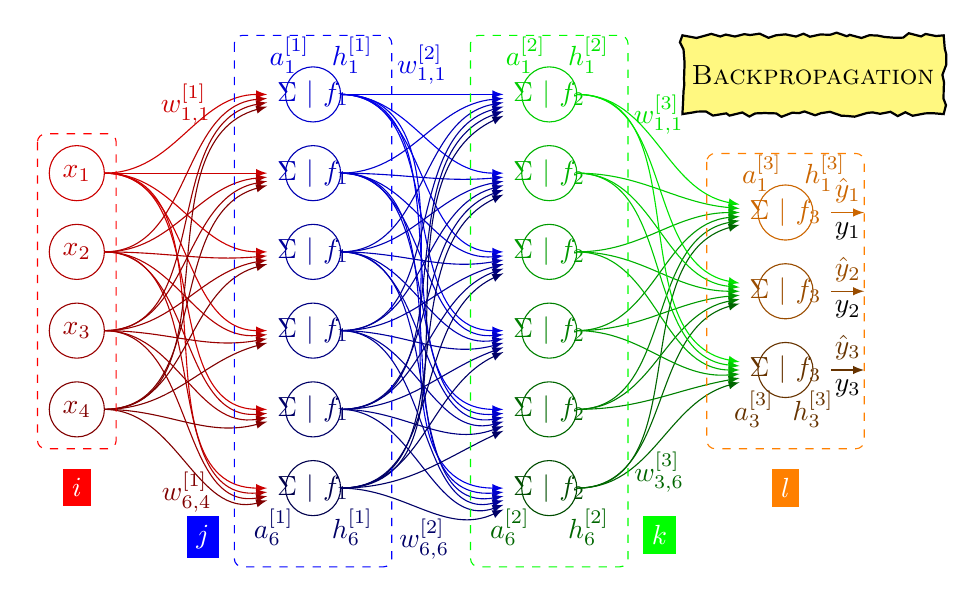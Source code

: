 \usetikzlibrary{decorations.pathmorphing}
\begin{tikzpicture}

%%%%%%%%%%%%%%%%%%%%%%%%%%%%%%%%%%%%%%%%%%%%%%%%%%%%

\node[red!80!black] (x1) at (0,0)  {$x_1$};
\node[red!70!black] (x2) at (0,-1) {$x_2$};
\node[red!60!black] (x3) at (0,-2) {$x_3$};
\node[red!50!black] (x4) at (0,-3) {$x_4$};

\draw[red!80!black] (x1) ellipse (0.35 and 0.35);
\draw[red!70!black] (x2) ellipse (0.35 and 0.35);
\draw[red!60!black] (x3) ellipse (0.35 and 0.35);
\draw[red!50!black] (x4) ellipse (0.35 and 0.35);

%%%%%%%%%%%%%%%%%%%%%%%%%%%%%%%%%%%%%%%%%%%%%%%%%%%%

\node[blue!80!black] (h11) at (3,1)  {$\Sigma~|~f_1$};
\node[blue!70!black] (h21) at (3,0)  {$\Sigma~|~f_1$};
\node[blue!60!black] (h31) at (3,-1) {$\Sigma~|~f_1$};
\node[blue!50!black] (h41) at (3,-2) {$\Sigma~|~f_1$};
\node[blue!40!black] (h51) at (3,-3) {$\Sigma~|~f_1$};
\node[blue!30!black] (h61) at (3,-4) {$\Sigma~|~f_1$};

\draw[blue!80!black] (h11) ellipse (0.35 and 0.35);
\draw[blue!70!black] (h21) ellipse (0.35 and 0.35);
\draw[blue!60!black] (h31) ellipse (0.35 and 0.35);
\draw[blue!50!black] (h41) ellipse (0.35 and 0.35);
\draw[blue!40!black] (h51) ellipse (0.35 and 0.35);
\draw[blue!30!black] (h61) ellipse (0.35 and 0.35);

%%%%%%%%%%%%%%%%%%%%%%%%%%%%%%%%%%%%%%%%%%%%%%%%%%%%

\node[green!80!black] (h12) at (6,1)  {$\Sigma~|~f_2$};
\node[green!70!black] (h22) at (6,0)  {$\Sigma~|~f_2$};
\node[green!60!black] (h32) at (6,-1) {$\Sigma~|~f_2$};
\node[green!50!black] (h42) at (6,-2) {$\Sigma~|~f_2$};
\node[green!40!black] (h52) at (6,-3) {$\Sigma~|~f_2$};
\node[green!30!black] (h62) at (6,-4) {$\Sigma~|~f_2$};

\draw[green!80!black] (h12) ellipse (0.35 and 0.35);
\draw[green!70!black] (h22) ellipse (0.35 and 0.35);
\draw[green!60!black] (h32) ellipse (0.35 and 0.35);
\draw[green!50!black] (h42) ellipse (0.35 and 0.35);
\draw[green!40!black] (h52) ellipse (0.35 and 0.35);
\draw[green!30!black] (h62) ellipse (0.35 and 0.35);

%%%%%%%%%%%%%%%%%%%%%%%%%%%%%%%%%%%%%%%%%%%%%%%%%%%%

\node[orange!80!black] (y1) at (9,-.5)  {$\Sigma~|~f_3$}; \draw[orange!80!black,-latex](y1) to node [above] {$\hat{y}_1$} node [below,black] {$y_1$} ++(1,0);
\node[orange!60!black] (y2) at (9,-1.5) {$\Sigma~|~f_3$}; \draw[orange!60!black,-latex](y2) to node [above] {$\hat{y}_2$} node [below,black] {$y_2$} ++(1,0);
\node[orange!40!black] (y3) at (9,-2.5) {$\Sigma~|~f_3$}; \draw[orange!40!black,-latex](y3) to node [above] {$\hat{y}_3$} node [below,black] {$y_3$} ++(1,0);

\draw[orange!80!black] (y1) ellipse (0.35 and 0.35);
\draw[orange!60!black] (y2) ellipse (0.35 and 0.35);
\draw[orange!40!black] (y3) ellipse (0.35 and 0.35);

%%%%%%%%%%%%%%%%%%%%%%%%%%%%%%%%%%%%%%%%%%%%%%%%%%%%

\draw[red!80!black,-latex]  (x1)++(0.35,0) to [out=0,in=180] node[above] {$w_{1, 1}^{[1]}$} (h11);
\draw[red!80!black,-latex]  (x1)++(0.35,0) to [out=0,in=180] (h21);
\draw[red!80!black,-latex]  (x1)++(0.35,0) to [out=0,in=180] (h31) ;
\draw[red!80!black,-latex]  (x1)++(0.35,0) to [out=0,in=180] (h41);
\draw[red!80!black,-latex]  (x1)++(0.35,0) to [out=0,in=180] (h51) ;
\draw[red!80!black,-latex]  (x1)++(0.35,0) to [out=0,in=180] (h61) ;

\draw[red!70!black,-latex]  (x2)++(0.35,0) to [out=0,in=185] (h11) ;
\draw[red!70!black,-latex]  (x2)++(0.35,0) to [out=0,in=185] (h21) ;
\draw[red!70!black,-latex]  (x2)++(0.35,0) to [out=0,in=185] (h31) ;
\draw[red!70!black,-latex]  (x2)++(0.35,0) to [out=0,in=185] (h41) ;
\draw[red!70!black,-latex]  (x2)++(0.35,0) to [out=0,in=185] (h51) ;
\draw[red!70!black,-latex]  (x2)++(0.35,0) to [out=0,in=185] (h61) ;

\draw[red!60!black,-latex]  (x3)++(0.35,0) to [out=0,in=190] (h11) ;
\draw[red!60!black,-latex]  (x3)++(0.35,0) to [out=0,in=190] (h21) ;
\draw[red!60!black,-latex]  (x3)++(0.35,0) to [out=0,in=190] (h31) ;
\draw[red!60!black,-latex]  (x3)++(0.35,0) to [out=0,in=190] (h41) ;
\draw[red!60!black,-latex]  (x3)++(0.35,0) to [out=0,in=190] (h51) ;
\draw[red!60!black,-latex]  (x3)++(0.35,0) to [out=0,in=190] (h61) ;

\draw[red!50!black,-latex]  (x4)++(0.35,0) to [out=0,in=195] (h11) ;
\draw[red!50!black,-latex]  (x4)++(0.35,0) to [out=0,in=195] (h21) ;
\draw[red!50!black,-latex]  (x4)++(0.35,0) to [out=0,in=195] (h31) ;
\draw[red!50!black,-latex]  (x4)++(0.35,0) to [out=0,in=195] (h41) ;
\draw[red!50!black,-latex]  (x4)++(0.35,0) to [out=0,in=195] (h51) ;
\draw[red!50!black,-latex]  (x4)++(0.35,0) to [out=0,in=195] node[below] {$w_{6, 4}^{[1]}$} (h61) ;

%%%%%%%%%%%%%%%%%%%%%%%%%%%%%%%%%%%%%%%%%%%%%%%%%%%

\draw[blue!90!black,-latex]  (h11)++(0.35,0) to [out=0,in=180] node[above] {$w_{1, 1}^{[2]}$} (h12) ;
\draw[blue!90!black,-latex]  (h11)++(0.35,0) to [out=0,in=180] (h22) ;
\draw[blue!90!black,-latex]  (h11)++(0.35,0) to [out=0,in=180] (h32) ;
\draw[blue!90!black,-latex]  (h11)++(0.35,0) to [out=0,in=180] (h42) ;
\draw[blue!90!black,-latex]  (h11)++(0.35,0) to [out=0,in=180] (h52) ;
\draw[blue!90!black,-latex]  (h11)++(0.35,0) to [out=0,in=180] (h62) ;

\draw[blue!80!black,-latex]  (h21)++(0.35,0) to [out=0,in=185] (h12) ;
\draw[blue!80!black,-latex]  (h21)++(0.35,0) to [out=0,in=185] (h22) ;
\draw[blue!80!black,-latex]  (h21)++(0.35,0) to [out=0,in=185] (h32) ;
\draw[blue!80!black,-latex]  (h21)++(0.35,0) to [out=0,in=185] (h42) ;
\draw[blue!80!black,-latex]  (h21)++(0.35,0) to [out=0,in=185] (h52) ;
\draw[blue!80!black,-latex]  (h21)++(0.35,0) to [out=0,in=185] (h62) ;

\draw[blue!70!black,-latex]  (h31)++(0.35,0) to [out=0,in=190] (h12) ;
\draw[blue!70!black,-latex]  (h31)++(0.35,0) to [out=0,in=190] (h22) ;
\draw[blue!70!black,-latex]  (h31)++(0.35,0) to [out=0,in=190] (h32) ;
\draw[blue!70!black,-latex]  (h31)++(0.35,0) to [out=0,in=190] (h42) ;
\draw[blue!70!black,-latex]  (h31)++(0.35,0) to [out=0,in=190] (h52) ;
\draw[blue!70!black,-latex]  (h31)++(0.35,0) to [out=0,in=190] (h62) ;

\draw[blue!60!black,-latex]  (h41)++(0.35,0) to [out=0,in=195] (h12) ;
\draw[blue!60!black,-latex]  (h41)++(0.35,0) to [out=0,in=195] (h22) ;
\draw[blue!60!black,-latex]  (h41)++(0.35,0) to [out=0,in=195] (h32) ;
\draw[blue!60!black,-latex]  (h41)++(0.35,0) to [out=0,in=195] (h42) ;
\draw[blue!60!black,-latex]  (h41)++(0.35,0) to [out=0,in=195] (h52) ;
\draw[blue!60!black,-latex]  (h41)++(0.35,0) to [out=0,in=195] (h62) ;

\draw[blue!50!black,-latex]  (h51)++(0.35,0) to [out=0,in=200] (h12) ;
\draw[blue!50!black,-latex]  (h51)++(0.35,0) to [out=0,in=200] (h22) ;
\draw[blue!50!black,-latex]  (h51)++(0.35,0) to [out=0,in=200] (h32) ;
\draw[blue!50!black,-latex]  (h51)++(0.35,0) to [out=0,in=200] (h42) ;
\draw[blue!50!black,-latex]  (h51)++(0.35,0) to [out=0,in=200] (h52) ;
\draw[blue!50!black,-latex]  (h51)++(0.35,0) to [out=0,in=200] (h62) ;

\draw[blue!40!black,-latex]  (h61)++(0.35,0) to [out=0,in=205] (h12) ;
\draw[blue!40!black,-latex]  (h61)++(0.35,0) to [out=0,in=205] (h22) ;
\draw[blue!40!black,-latex]  (h61)++(0.35,0) to [out=0,in=205] (h32) ;
\draw[blue!40!black,-latex]  (h61)++(0.35,0) to [out=0,in=205] (h42) ;
\draw[blue!40!black,-latex]  (h61)++(0.35,0) to [out=0,in=205] (h52) ;
\draw[blue!40!black,-latex]  (h61)++(0.35,0) to [out=0,in=205] node[below] {$w_{6, 6}^{[2]}$} (h62) ;

%%%%%%%%%%%%%%%%%%%%%%%%%%%%%%%%%%%%%%%%%%%%%%%%%%%

\draw[green!90!black,-latex]  (h12)++(0.35,0) to [out=0,in=170] node[above] {$w_{1, 1}^{[3]}$} (y1) ;
\draw[green!80!black,-latex]  (h22)++(0.35,0) to [out=0,in=175] (y1) ;
\draw[green!70!black,-latex]  (h32)++(0.35,0) to [out=0,in=180] (y1) ;
\draw[green!60!black,-latex]  (h42)++(0.35,0) to [out=0,in=185] (y1) ;
\draw[green!50!black,-latex]  (h52)++(0.35,0) to [out=0,in=190] (y1) ;
\draw[green!40!black,-latex]  (h62)++(0.35,0) to [out=0,in=195] (y1) ;

\draw[green!90!black,-latex]  (h12)++(0.35,0) to [out=0,in=170] (y2) ;
\draw[green!80!black,-latex]  (h22)++(0.35,0) to [out=0,in=175] (y2) ;
\draw[green!70!black,-latex]  (h32)++(0.35,0) to [out=0,in=180] (y2) ;
\draw[green!60!black,-latex]  (h42)++(0.35,0) to [out=0,in=185] (y2) ;
\draw[green!50!black,-latex]  (h52)++(0.35,0) to [out=0,in=190] (y2) ;
\draw[green!40!black,-latex]  (h62)++(0.35,0) to [out=0,in=195] (y2) ;

\draw[green!90!black,-latex]  (h12)++(0.35,0) to [out=0,in=170] (y3) ;
\draw[green!80!black,-latex]  (h22)++(0.35,0) to [out=0,in=175] (y3) ;
\draw[green!70!black,-latex]  (h32)++(0.35,0) to [out=0,in=180] (y3) ;
\draw[green!60!black,-latex]  (h42)++(0.35,0) to [out=0,in=185] (y3) ;
\draw[green!50!black,-latex]  (h52)++(0.35,0) to [out=0,in=190] (y3) ;
\draw[green!40!black,-latex]  (h62)++(0.35,0) to [out=0,in=195] node[below] {$w_{3, 6}^{[3]}$} (y3) ;

%%%%%%%%%%%%%%%%%%%%%%%%%%%%%%%%%%%%%%%%%%%%%%%%%%%

\node[blue!90!black] at (2.7,1.5) {$a_1^{[1]}$};
\node[blue!90!black] at (3.5,1.5) {$h_1^{[1]}$};
\node[blue!40!black] at (2.5,-4.5) {$a_6^{[1]}$};
\node[blue!40!black] at (3.5,-4.5) {$h_6^{[1]}$};

\node[green!90!black] at (5.7,1.5) {$a_1^{[2]}$};
\node[green!90!black] at (6.5,1.5) {$h_1^{[2]}$};
\node[green!40!black] at (5.5,-4.5) {$a_6^{[2]}$};
\node[green!40!black] at (6.5,-4.5) {$h_6^{[2]}$};

\node[orange!80!black] at (8.7,0) {$a_1^{[3]}$};
\node[orange!80!black] at (9.5,0) {$h_1^{[3]}$};
\node[orange!40!black] at (8.6,-3) {$a_3^{[3]}$};
\node[orange!40!black] at (9.35,-3) {$h_3^{[3]}$};

%%%%%%%%%%%%%%%%%%%%%%%%%%%%%%%%%%%%%%%%%%%%%%%%%%%


\draw[rounded corners=3pt,dashed,orange] (8,0.25) rectangle (10,-3.5); \node[below,fill=orange] at(9,-3.75) {\color{white}{$l$}};
\draw[rounded corners=3pt,dashed,green] (5,1.75) rectangle (7,-5); \node[below,fill=green] at(7.4,-4.35) {\color{white}{$k$}};
\draw[rounded corners=3pt,dashed,blue] (2,1.75) rectangle (4,-5); \node[below,fill=blue] at(1.6,-4.35) {\color{white}{$j$}};
\draw[rounded corners=3pt,dashed,red] (-0.5,0.5) rectangle (0.5,-3.5); \node[below,fill=red] at(0,-3.75) {\color{white}{$i$}};

\node [rotate=0,fill=yellow!50,draw,thick, minimum height=1cm, minimum width=2cm, decorate, decoration={random steps,segment length=3pt,amplitude=1pt}] at (9.35,1.25) {\scshape{Backpropagation}};

\end{tikzpicture}
